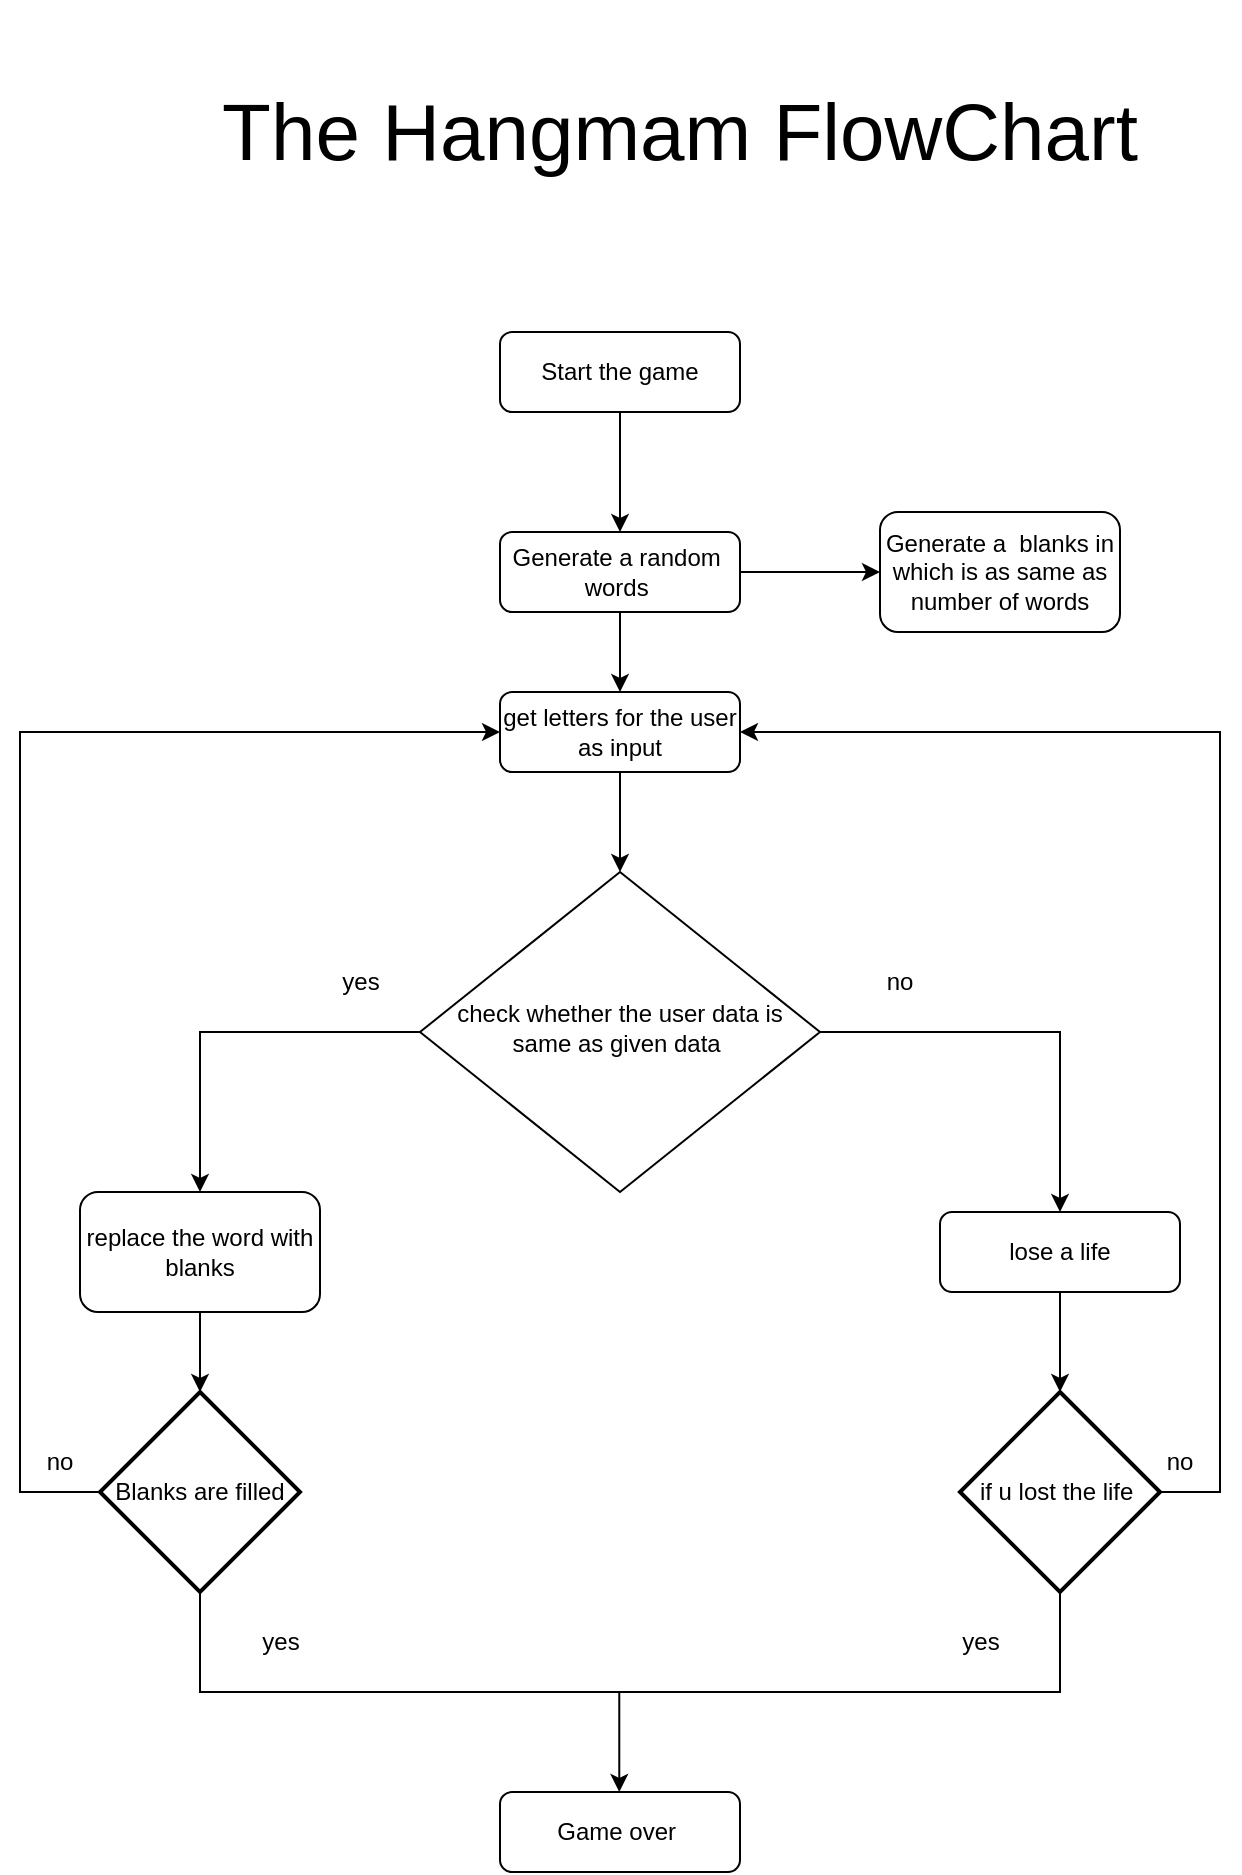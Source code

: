 <mxfile version="20.5.3" type="device"><diagram id="C5RBs43oDa-KdzZeNtuy" name="Page-1"><mxGraphModel dx="1483" dy="816" grid="1" gridSize="10" guides="1" tooltips="1" connect="1" arrows="1" fold="1" page="1" pageScale="1" pageWidth="827" pageHeight="1169" math="0" shadow="0"><root><mxCell id="WIyWlLk6GJQsqaUBKTNV-0"/><mxCell id="WIyWlLk6GJQsqaUBKTNV-1" parent="WIyWlLk6GJQsqaUBKTNV-0"/><mxCell id="QilgTpOq3mEuh4ZnwGH3-8" value="" style="edgeStyle=orthogonalEdgeStyle;rounded=0;orthogonalLoop=1;jettySize=auto;html=1;" edge="1" parent="WIyWlLk6GJQsqaUBKTNV-1" source="WIyWlLk6GJQsqaUBKTNV-3" target="QilgTpOq3mEuh4ZnwGH3-0"><mxGeometry relative="1" as="geometry"><Array as="points"><mxPoint x="400" y="290"/><mxPoint x="400" y="290"/></Array></mxGeometry></mxCell><mxCell id="WIyWlLk6GJQsqaUBKTNV-3" value="Start the game" style="rounded=1;whiteSpace=wrap;html=1;fontSize=12;glass=0;strokeWidth=1;shadow=0;" parent="WIyWlLk6GJQsqaUBKTNV-1" vertex="1"><mxGeometry x="340" y="200" width="120" height="40" as="geometry"/></mxCell><mxCell id="QilgTpOq3mEuh4ZnwGH3-22" style="edgeStyle=orthogonalEdgeStyle;rounded=0;orthogonalLoop=1;jettySize=auto;html=1;entryX=0.5;entryY=0;entryDx=0;entryDy=0;" edge="1" parent="WIyWlLk6GJQsqaUBKTNV-1" source="WIyWlLk6GJQsqaUBKTNV-10" target="QilgTpOq3mEuh4ZnwGH3-5"><mxGeometry relative="1" as="geometry"/></mxCell><mxCell id="QilgTpOq3mEuh4ZnwGH3-24" style="edgeStyle=orthogonalEdgeStyle;rounded=0;orthogonalLoop=1;jettySize=auto;html=1;entryX=0.5;entryY=0;entryDx=0;entryDy=0;" edge="1" parent="WIyWlLk6GJQsqaUBKTNV-1" source="WIyWlLk6GJQsqaUBKTNV-10" target="WIyWlLk6GJQsqaUBKTNV-12"><mxGeometry relative="1" as="geometry"/></mxCell><mxCell id="WIyWlLk6GJQsqaUBKTNV-10" value="check whether the user data is same as given data&amp;nbsp;" style="rhombus;whiteSpace=wrap;html=1;shadow=0;fontFamily=Helvetica;fontSize=12;align=center;strokeWidth=1;spacing=6;spacingTop=-4;" parent="WIyWlLk6GJQsqaUBKTNV-1" vertex="1"><mxGeometry x="300" y="470" width="200" height="160" as="geometry"/></mxCell><mxCell id="WIyWlLk6GJQsqaUBKTNV-11" value="Game over&amp;nbsp;" style="rounded=1;whiteSpace=wrap;html=1;fontSize=12;glass=0;strokeWidth=1;shadow=0;" parent="WIyWlLk6GJQsqaUBKTNV-1" vertex="1"><mxGeometry x="340" y="930" width="120" height="40" as="geometry"/></mxCell><mxCell id="QilgTpOq3mEuh4ZnwGH3-27" value="" style="edgeStyle=orthogonalEdgeStyle;rounded=0;orthogonalLoop=1;jettySize=auto;html=1;" edge="1" parent="WIyWlLk6GJQsqaUBKTNV-1" source="WIyWlLk6GJQsqaUBKTNV-12"><mxGeometry relative="1" as="geometry"><mxPoint x="620" y="730.0" as="targetPoint"/></mxGeometry></mxCell><mxCell id="WIyWlLk6GJQsqaUBKTNV-12" value="lose a life" style="rounded=1;whiteSpace=wrap;html=1;fontSize=12;glass=0;strokeWidth=1;shadow=0;" parent="WIyWlLk6GJQsqaUBKTNV-1" vertex="1"><mxGeometry x="560" y="640" width="120" height="40" as="geometry"/></mxCell><mxCell id="QilgTpOq3mEuh4ZnwGH3-14" value="" style="edgeStyle=orthogonalEdgeStyle;rounded=0;orthogonalLoop=1;jettySize=auto;html=1;" edge="1" parent="WIyWlLk6GJQsqaUBKTNV-1" source="QilgTpOq3mEuh4ZnwGH3-0" target="QilgTpOq3mEuh4ZnwGH3-13"><mxGeometry relative="1" as="geometry"/></mxCell><mxCell id="QilgTpOq3mEuh4ZnwGH3-16" value="" style="edgeStyle=orthogonalEdgeStyle;rounded=0;orthogonalLoop=1;jettySize=auto;html=1;" edge="1" parent="WIyWlLk6GJQsqaUBKTNV-1" source="QilgTpOq3mEuh4ZnwGH3-0" target="QilgTpOq3mEuh4ZnwGH3-15"><mxGeometry relative="1" as="geometry"/></mxCell><mxCell id="QilgTpOq3mEuh4ZnwGH3-0" value="Generate a random&amp;nbsp; words&amp;nbsp;" style="rounded=1;whiteSpace=wrap;html=1;fontSize=12;glass=0;strokeWidth=1;shadow=0;" vertex="1" parent="WIyWlLk6GJQsqaUBKTNV-1"><mxGeometry x="340" y="300" width="120" height="40" as="geometry"/></mxCell><mxCell id="QilgTpOq3mEuh4ZnwGH3-33" style="edgeStyle=orthogonalEdgeStyle;rounded=0;orthogonalLoop=1;jettySize=auto;html=1;entryX=0.5;entryY=0;entryDx=0;entryDy=0;entryPerimeter=0;" edge="1" parent="WIyWlLk6GJQsqaUBKTNV-1" source="QilgTpOq3mEuh4ZnwGH3-5" target="QilgTpOq3mEuh4ZnwGH3-30"><mxGeometry relative="1" as="geometry"/></mxCell><mxCell id="QilgTpOq3mEuh4ZnwGH3-5" value="replace the word with blanks" style="rounded=1;whiteSpace=wrap;html=1;" vertex="1" parent="WIyWlLk6GJQsqaUBKTNV-1"><mxGeometry x="130" y="630" width="120" height="60" as="geometry"/></mxCell><mxCell id="QilgTpOq3mEuh4ZnwGH3-13" value="Generate a&amp;nbsp; blanks in which is as same as number of words" style="whiteSpace=wrap;html=1;rounded=1;glass=0;strokeWidth=1;shadow=0;" vertex="1" parent="WIyWlLk6GJQsqaUBKTNV-1"><mxGeometry x="530" y="290" width="120" height="60" as="geometry"/></mxCell><mxCell id="QilgTpOq3mEuh4ZnwGH3-17" value="" style="edgeStyle=orthogonalEdgeStyle;rounded=0;orthogonalLoop=1;jettySize=auto;html=1;" edge="1" parent="WIyWlLk6GJQsqaUBKTNV-1" source="QilgTpOq3mEuh4ZnwGH3-15" target="WIyWlLk6GJQsqaUBKTNV-10"><mxGeometry relative="1" as="geometry"/></mxCell><mxCell id="QilgTpOq3mEuh4ZnwGH3-15" value="get letters for the user as input" style="rounded=1;whiteSpace=wrap;html=1;fontSize=12;glass=0;strokeWidth=1;shadow=0;" vertex="1" parent="WIyWlLk6GJQsqaUBKTNV-1"><mxGeometry x="340" y="380" width="120" height="40" as="geometry"/></mxCell><mxCell id="QilgTpOq3mEuh4ZnwGH3-25" value="yes" style="text;html=1;align=center;verticalAlign=middle;resizable=0;points=[];autosize=1;strokeColor=none;fillColor=none;" vertex="1" parent="WIyWlLk6GJQsqaUBKTNV-1"><mxGeometry x="250" y="510" width="40" height="30" as="geometry"/></mxCell><mxCell id="QilgTpOq3mEuh4ZnwGH3-34" style="edgeStyle=orthogonalEdgeStyle;rounded=0;orthogonalLoop=1;jettySize=auto;html=1;" edge="1" parent="WIyWlLk6GJQsqaUBKTNV-1"><mxGeometry relative="1" as="geometry"><mxPoint x="399.64" y="880" as="sourcePoint"/><mxPoint x="399.64" y="930" as="targetPoint"/></mxGeometry></mxCell><mxCell id="QilgTpOq3mEuh4ZnwGH3-41" style="edgeStyle=orthogonalEdgeStyle;rounded=0;orthogonalLoop=1;jettySize=auto;html=1;entryX=0;entryY=0.5;entryDx=0;entryDy=0;" edge="1" parent="WIyWlLk6GJQsqaUBKTNV-1" source="QilgTpOq3mEuh4ZnwGH3-30" target="QilgTpOq3mEuh4ZnwGH3-15"><mxGeometry relative="1" as="geometry"><Array as="points"><mxPoint x="100" y="780"/><mxPoint x="100" y="400"/></Array></mxGeometry></mxCell><mxCell id="QilgTpOq3mEuh4ZnwGH3-30" value="Blanks are filled" style="strokeWidth=2;html=1;shape=mxgraph.flowchart.decision;whiteSpace=wrap;" vertex="1" parent="WIyWlLk6GJQsqaUBKTNV-1"><mxGeometry x="140" y="730" width="100" height="100" as="geometry"/></mxCell><mxCell id="QilgTpOq3mEuh4ZnwGH3-42" style="edgeStyle=orthogonalEdgeStyle;rounded=0;orthogonalLoop=1;jettySize=auto;html=1;entryX=1;entryY=0.5;entryDx=0;entryDy=0;" edge="1" parent="WIyWlLk6GJQsqaUBKTNV-1" source="QilgTpOq3mEuh4ZnwGH3-35" target="QilgTpOq3mEuh4ZnwGH3-15"><mxGeometry relative="1" as="geometry"><Array as="points"><mxPoint x="700" y="780"/><mxPoint x="700" y="400"/></Array></mxGeometry></mxCell><mxCell id="QilgTpOq3mEuh4ZnwGH3-35" value="if u lost the life&amp;nbsp;" style="strokeWidth=2;html=1;shape=mxgraph.flowchart.decision;whiteSpace=wrap;" vertex="1" parent="WIyWlLk6GJQsqaUBKTNV-1"><mxGeometry x="570" y="730" width="100" height="100" as="geometry"/></mxCell><mxCell id="QilgTpOq3mEuh4ZnwGH3-39" value="" style="endArrow=none;html=1;rounded=0;entryX=0.5;entryY=1;entryDx=0;entryDy=0;entryPerimeter=0;exitX=0.5;exitY=1;exitDx=0;exitDy=0;exitPerimeter=0;" edge="1" parent="WIyWlLk6GJQsqaUBKTNV-1" source="QilgTpOq3mEuh4ZnwGH3-30" target="QilgTpOq3mEuh4ZnwGH3-35"><mxGeometry width="50" height="50" relative="1" as="geometry"><mxPoint x="320" y="770" as="sourcePoint"/><mxPoint x="370" y="720" as="targetPoint"/><Array as="points"><mxPoint x="190" y="880"/><mxPoint x="620" y="880"/></Array></mxGeometry></mxCell><mxCell id="QilgTpOq3mEuh4ZnwGH3-40" value="no" style="text;html=1;strokeColor=none;fillColor=none;align=center;verticalAlign=middle;whiteSpace=wrap;rounded=0;" vertex="1" parent="WIyWlLk6GJQsqaUBKTNV-1"><mxGeometry x="510" y="510" width="60" height="30" as="geometry"/></mxCell><mxCell id="QilgTpOq3mEuh4ZnwGH3-43" value="yes" style="text;html=1;align=center;verticalAlign=middle;resizable=0;points=[];autosize=1;strokeColor=none;fillColor=none;" vertex="1" parent="WIyWlLk6GJQsqaUBKTNV-1"><mxGeometry x="210" y="840" width="40" height="30" as="geometry"/></mxCell><mxCell id="QilgTpOq3mEuh4ZnwGH3-44" value="yes" style="text;html=1;align=center;verticalAlign=middle;resizable=0;points=[];autosize=1;strokeColor=none;fillColor=none;" vertex="1" parent="WIyWlLk6GJQsqaUBKTNV-1"><mxGeometry x="560" y="840" width="40" height="30" as="geometry"/></mxCell><mxCell id="QilgTpOq3mEuh4ZnwGH3-45" value="no" style="text;html=1;strokeColor=none;fillColor=none;align=center;verticalAlign=middle;whiteSpace=wrap;rounded=0;" vertex="1" parent="WIyWlLk6GJQsqaUBKTNV-1"><mxGeometry x="90" y="750" width="60" height="30" as="geometry"/></mxCell><mxCell id="QilgTpOq3mEuh4ZnwGH3-46" value="no" style="text;html=1;strokeColor=none;fillColor=none;align=center;verticalAlign=middle;whiteSpace=wrap;rounded=0;" vertex="1" parent="WIyWlLk6GJQsqaUBKTNV-1"><mxGeometry x="650" y="750" width="60" height="30" as="geometry"/></mxCell><mxCell id="QilgTpOq3mEuh4ZnwGH3-48" value="The Hangmam FlowChart" style="text;html=1;strokeColor=none;fillColor=none;align=center;verticalAlign=middle;whiteSpace=wrap;rounded=0;fontSize=40;" vertex="1" parent="WIyWlLk6GJQsqaUBKTNV-1"><mxGeometry x="200" y="34" width="460" height="130" as="geometry"/></mxCell></root></mxGraphModel></diagram></mxfile>